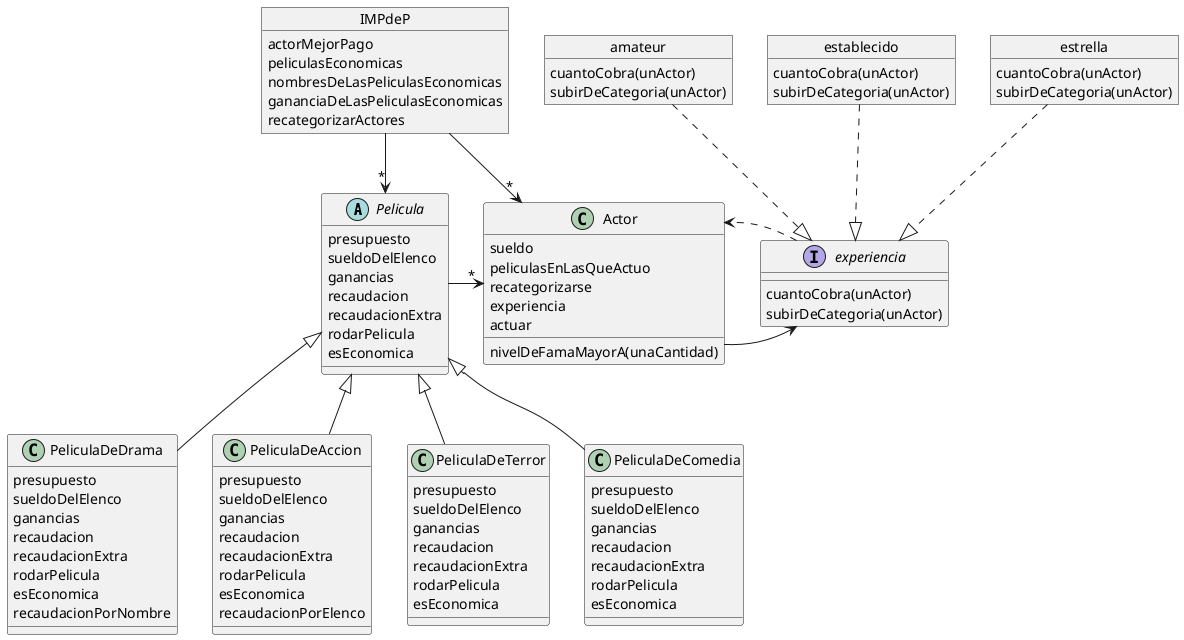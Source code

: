 @startuml DiagramaDeClases

abstract class Pelicula {
    presupuesto
    sueldoDelElenco
    ganancias
    recaudacion
    recaudacionExtra
    rodarPelicula
    esEconomica
}

class PeliculaDeDrama{
    presupuesto
    sueldoDelElenco
    ganancias
    recaudacion
    recaudacionExtra
    rodarPelicula
    esEconomica
    recaudacionPorNombre
}

class PeliculaDeAccion{
    presupuesto
    sueldoDelElenco
    ganancias
    recaudacion
    recaudacionExtra
    rodarPelicula
    esEconomica
    recaudacionPorElenco
}

class PeliculaDeTerror{
    presupuesto
    sueldoDelElenco
    ganancias
    recaudacion
    recaudacionExtra
    rodarPelicula
    esEconomica
}

class PeliculaDeComedia{
    presupuesto
    sueldoDelElenco
    ganancias
    recaudacion
    recaudacionExtra
    rodarPelicula
    esEconomica
}

class Actor {
    sueldo 
    peliculasEnLasQueActuo
    nivelDeFamaMayorA(unaCantidad)
    recategorizarse
    experiencia
    actuar
}

interface experiencia {
    cuantoCobra(unActor)
    subirDeCategoria(unActor)
}

object amateur {
    cuantoCobra(unActor)
    subirDeCategoria(unActor)
}

object establecido {
    cuantoCobra(unActor)
    subirDeCategoria(unActor)
}

object estrella {
    cuantoCobra(unActor)
    subirDeCategoria(unActor)
}

object IMPdeP {
    actorMejorPago
    peliculasEconomicas
    nombresDeLasPeliculasEconomicas
    gananciaDeLasPeliculasEconomicas
    recategorizarActores
}

Pelicula -r->"*" Actor 
PeliculaDeDrama -u-|> Pelicula
PeliculaDeAccion -u-|> Pelicula
PeliculaDeTerror -u-|> Pelicula
PeliculaDeComedia -u-|> Pelicula

Actor -r-> experiencia
amateur .d.|> experiencia
establecido .d.|> experiencia
estrella .d.|> experiencia

experiencia ..> Actor

IMPdeP -->"*" Actor
IMPdeP -->"*" Pelicula 

@enduml 